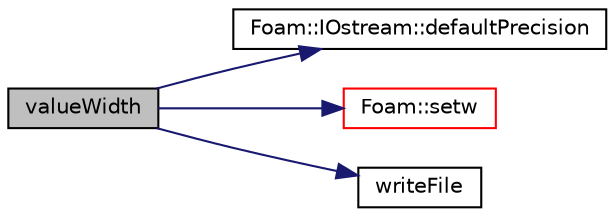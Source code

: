 digraph "valueWidth"
{
  bgcolor="transparent";
  edge [fontname="Helvetica",fontsize="10",labelfontname="Helvetica",labelfontsize="10"];
  node [fontname="Helvetica",fontsize="10",shape=record];
  rankdir="LR";
  Node1 [label="valueWidth",height=0.2,width=0.4,color="black", fillcolor="grey75", style="filled", fontcolor="black"];
  Node1 -> Node2 [color="midnightblue",fontsize="10",style="solid",fontname="Helvetica"];
  Node2 [label="Foam::IOstream::defaultPrecision",height=0.2,width=0.4,color="black",URL="$a01209.html#a90f508fef73438f120430ecacd3a603b",tooltip="Return the default precision. "];
  Node1 -> Node3 [color="midnightblue",fontsize="10",style="solid",fontname="Helvetica"];
  Node3 [label="Foam::setw",height=0.2,width=0.4,color="red",URL="$a10936.html#a3318127f6f23246407ca749a0a0ea03c"];
  Node1 -> Node4 [color="midnightblue",fontsize="10",style="solid",fontname="Helvetica"];
  Node4 [label="writeFile",height=0.2,width=0.4,color="black",URL="$a02991.html#a69dbefe1a5d95475a077a8b832b6da6a",tooltip="Disallow default bitwise copy construct. "];
}
